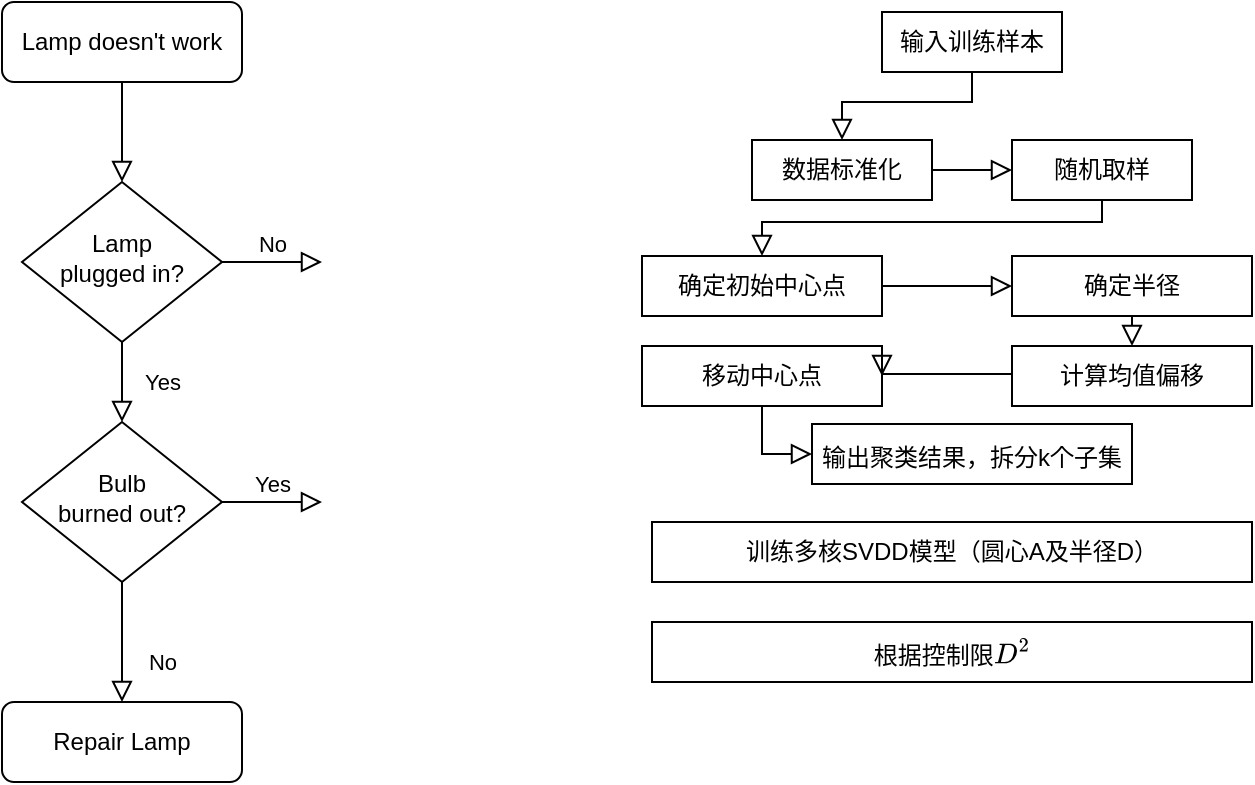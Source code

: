 <mxfile version="20.8.22" type="github">
  <diagram id="C5RBs43oDa-KdzZeNtuy" name="Page-1">
    <mxGraphModel dx="723" dy="415" grid="1" gridSize="10" guides="1" tooltips="1" connect="1" arrows="1" fold="1" page="1" pageScale="1" pageWidth="827" pageHeight="1169" math="1" shadow="0">
      <root>
        <mxCell id="WIyWlLk6GJQsqaUBKTNV-0" />
        <mxCell id="WIyWlLk6GJQsqaUBKTNV-1" parent="WIyWlLk6GJQsqaUBKTNV-0" />
        <mxCell id="WIyWlLk6GJQsqaUBKTNV-2" value="" style="rounded=0;html=1;jettySize=auto;orthogonalLoop=1;fontSize=11;endArrow=block;endFill=0;endSize=8;strokeWidth=1;shadow=0;labelBackgroundColor=none;edgeStyle=orthogonalEdgeStyle;" parent="WIyWlLk6GJQsqaUBKTNV-1" source="WIyWlLk6GJQsqaUBKTNV-3" target="WIyWlLk6GJQsqaUBKTNV-6" edge="1">
          <mxGeometry relative="1" as="geometry" />
        </mxCell>
        <mxCell id="WIyWlLk6GJQsqaUBKTNV-3" value="Lamp doesn&#39;t work" style="rounded=1;whiteSpace=wrap;html=1;fontSize=12;glass=0;strokeWidth=1;shadow=0;" parent="WIyWlLk6GJQsqaUBKTNV-1" vertex="1">
          <mxGeometry x="160" y="80" width="120" height="40" as="geometry" />
        </mxCell>
        <mxCell id="WIyWlLk6GJQsqaUBKTNV-4" value="Yes" style="rounded=0;html=1;jettySize=auto;orthogonalLoop=1;fontSize=11;endArrow=block;endFill=0;endSize=8;strokeWidth=1;shadow=0;labelBackgroundColor=none;edgeStyle=orthogonalEdgeStyle;" parent="WIyWlLk6GJQsqaUBKTNV-1" source="WIyWlLk6GJQsqaUBKTNV-6" target="WIyWlLk6GJQsqaUBKTNV-10" edge="1">
          <mxGeometry y="20" relative="1" as="geometry">
            <mxPoint as="offset" />
          </mxGeometry>
        </mxCell>
        <mxCell id="WIyWlLk6GJQsqaUBKTNV-5" value="No" style="edgeStyle=orthogonalEdgeStyle;rounded=0;html=1;jettySize=auto;orthogonalLoop=1;fontSize=11;endArrow=block;endFill=0;endSize=8;strokeWidth=1;shadow=0;labelBackgroundColor=none;" parent="WIyWlLk6GJQsqaUBKTNV-1" source="WIyWlLk6GJQsqaUBKTNV-6" edge="1">
          <mxGeometry y="10" relative="1" as="geometry">
            <mxPoint as="offset" />
            <mxPoint x="320" y="210" as="targetPoint" />
          </mxGeometry>
        </mxCell>
        <mxCell id="WIyWlLk6GJQsqaUBKTNV-6" value="Lamp&lt;br&gt;plugged in?" style="rhombus;whiteSpace=wrap;html=1;shadow=0;fontFamily=Helvetica;fontSize=12;align=center;strokeWidth=1;spacing=6;spacingTop=-4;" parent="WIyWlLk6GJQsqaUBKTNV-1" vertex="1">
          <mxGeometry x="170" y="170" width="100" height="80" as="geometry" />
        </mxCell>
        <mxCell id="WIyWlLk6GJQsqaUBKTNV-8" value="No" style="rounded=0;html=1;jettySize=auto;orthogonalLoop=1;fontSize=11;endArrow=block;endFill=0;endSize=8;strokeWidth=1;shadow=0;labelBackgroundColor=none;edgeStyle=orthogonalEdgeStyle;" parent="WIyWlLk6GJQsqaUBKTNV-1" source="WIyWlLk6GJQsqaUBKTNV-10" target="WIyWlLk6GJQsqaUBKTNV-11" edge="1">
          <mxGeometry x="0.333" y="20" relative="1" as="geometry">
            <mxPoint as="offset" />
          </mxGeometry>
        </mxCell>
        <mxCell id="WIyWlLk6GJQsqaUBKTNV-9" value="Yes" style="edgeStyle=orthogonalEdgeStyle;rounded=0;html=1;jettySize=auto;orthogonalLoop=1;fontSize=11;endArrow=block;endFill=0;endSize=8;strokeWidth=1;shadow=0;labelBackgroundColor=none;" parent="WIyWlLk6GJQsqaUBKTNV-1" source="WIyWlLk6GJQsqaUBKTNV-10" edge="1">
          <mxGeometry y="10" relative="1" as="geometry">
            <mxPoint as="offset" />
            <mxPoint x="320" y="330" as="targetPoint" />
          </mxGeometry>
        </mxCell>
        <mxCell id="WIyWlLk6GJQsqaUBKTNV-10" value="Bulb&lt;br&gt;burned out?" style="rhombus;whiteSpace=wrap;html=1;shadow=0;fontFamily=Helvetica;fontSize=12;align=center;strokeWidth=1;spacing=6;spacingTop=-4;" parent="WIyWlLk6GJQsqaUBKTNV-1" vertex="1">
          <mxGeometry x="170" y="290" width="100" height="80" as="geometry" />
        </mxCell>
        <mxCell id="WIyWlLk6GJQsqaUBKTNV-11" value="Repair Lamp" style="rounded=1;whiteSpace=wrap;html=1;fontSize=12;glass=0;strokeWidth=1;shadow=0;" parent="WIyWlLk6GJQsqaUBKTNV-1" vertex="1">
          <mxGeometry x="160" y="430" width="120" height="40" as="geometry" />
        </mxCell>
        <mxCell id="QDwFRIU--g0toRV6Prhw-1" value="&lt;font style=&quot;vertical-align: inherit;&quot;&gt;&lt;font style=&quot;vertical-align: inherit;&quot;&gt;输入训练样本&lt;/font&gt;&lt;/font&gt;" style="rounded=0;whiteSpace=wrap;html=1;" vertex="1" parent="WIyWlLk6GJQsqaUBKTNV-1">
          <mxGeometry x="600" y="85" width="90" height="30" as="geometry" />
        </mxCell>
        <mxCell id="QDwFRIU--g0toRV6Prhw-2" value="" style="rounded=0;html=1;jettySize=auto;orthogonalLoop=1;fontSize=11;endArrow=block;endFill=0;endSize=8;strokeWidth=1;shadow=0;labelBackgroundColor=none;edgeStyle=orthogonalEdgeStyle;exitX=0.5;exitY=1;exitDx=0;exitDy=0;entryX=0.5;entryY=0;entryDx=0;entryDy=0;" edge="1" parent="WIyWlLk6GJQsqaUBKTNV-1" source="QDwFRIU--g0toRV6Prhw-1" target="QDwFRIU--g0toRV6Prhw-5">
          <mxGeometry relative="1" as="geometry">
            <mxPoint x="230" y="130" as="sourcePoint" />
            <mxPoint x="230" y="180" as="targetPoint" />
            <Array as="points">
              <mxPoint x="645" y="130" />
              <mxPoint x="580" y="130" />
            </Array>
          </mxGeometry>
        </mxCell>
        <mxCell id="QDwFRIU--g0toRV6Prhw-5" value="&lt;font style=&quot;vertical-align: inherit;&quot;&gt;&lt;font style=&quot;vertical-align: inherit;&quot;&gt;数据标准化&lt;/font&gt;&lt;/font&gt;" style="rounded=0;whiteSpace=wrap;html=1;" vertex="1" parent="WIyWlLk6GJQsqaUBKTNV-1">
          <mxGeometry x="535" y="149" width="90" height="30" as="geometry" />
        </mxCell>
        <mxCell id="QDwFRIU--g0toRV6Prhw-6" value="&lt;font style=&quot;vertical-align: inherit;&quot;&gt;&lt;font style=&quot;vertical-align: inherit;&quot;&gt;随机取样&lt;/font&gt;&lt;/font&gt;" style="rounded=0;whiteSpace=wrap;html=1;" vertex="1" parent="WIyWlLk6GJQsqaUBKTNV-1">
          <mxGeometry x="665" y="149" width="90" height="30" as="geometry" />
        </mxCell>
        <mxCell id="QDwFRIU--g0toRV6Prhw-9" value="" style="edgeStyle=orthogonalEdgeStyle;rounded=0;html=1;jettySize=auto;orthogonalLoop=1;fontSize=11;endArrow=block;endFill=0;endSize=8;strokeWidth=1;shadow=0;labelBackgroundColor=none;exitX=1;exitY=0.5;exitDx=0;exitDy=0;entryX=0;entryY=0.5;entryDx=0;entryDy=0;" edge="1" parent="WIyWlLk6GJQsqaUBKTNV-1" source="QDwFRIU--g0toRV6Prhw-5" target="QDwFRIU--g0toRV6Prhw-6">
          <mxGeometry y="10" relative="1" as="geometry">
            <mxPoint as="offset" />
            <mxPoint x="175" y="220" as="sourcePoint" />
            <mxPoint x="225" y="220" as="targetPoint" />
            <Array as="points">
              <mxPoint x="650" y="164" />
              <mxPoint x="650" y="164" />
            </Array>
          </mxGeometry>
        </mxCell>
        <mxCell id="QDwFRIU--g0toRV6Prhw-10" value="&lt;font style=&quot;vertical-align: inherit;&quot;&gt;&lt;font style=&quot;vertical-align: inherit;&quot;&gt;确定初始中心点&lt;/font&gt;&lt;/font&gt;" style="rounded=0;whiteSpace=wrap;html=1;" vertex="1" parent="WIyWlLk6GJQsqaUBKTNV-1">
          <mxGeometry x="480" y="207" width="120" height="30" as="geometry" />
        </mxCell>
        <mxCell id="QDwFRIU--g0toRV6Prhw-11" value="&lt;font style=&quot;vertical-align: inherit;&quot;&gt;&lt;font style=&quot;vertical-align: inherit;&quot;&gt;确定半径&lt;/font&gt;&lt;/font&gt;" style="rounded=0;whiteSpace=wrap;html=1;" vertex="1" parent="WIyWlLk6GJQsqaUBKTNV-1">
          <mxGeometry x="665" y="207" width="120" height="30" as="geometry" />
        </mxCell>
        <mxCell id="QDwFRIU--g0toRV6Prhw-12" value="&lt;font style=&quot;vertical-align: inherit;&quot;&gt;&lt;font style=&quot;vertical-align: inherit;&quot;&gt;计算均值偏移&lt;/font&gt;&lt;/font&gt;" style="rounded=0;whiteSpace=wrap;html=1;" vertex="1" parent="WIyWlLk6GJQsqaUBKTNV-1">
          <mxGeometry x="665" y="252" width="120" height="30" as="geometry" />
        </mxCell>
        <mxCell id="QDwFRIU--g0toRV6Prhw-13" value="&lt;font style=&quot;vertical-align: inherit;&quot;&gt;&lt;font style=&quot;vertical-align: inherit;&quot;&gt;移动中心点&lt;/font&gt;&lt;/font&gt;" style="rounded=0;whiteSpace=wrap;html=1;" vertex="1" parent="WIyWlLk6GJQsqaUBKTNV-1">
          <mxGeometry x="480" y="252" width="120" height="30" as="geometry" />
        </mxCell>
        <mxCell id="QDwFRIU--g0toRV6Prhw-14" value="&lt;font style=&quot;vertical-align: inherit;&quot;&gt;&lt;font style=&quot;vertical-align: inherit;&quot;&gt;输出聚类结果，&lt;/font&gt;&lt;/font&gt;拆分k个子集&lt;span style=&quot;font-size: medium; text-align: start;&quot;&gt;&lt;/span&gt;" style="rounded=0;whiteSpace=wrap;html=1;" vertex="1" parent="WIyWlLk6GJQsqaUBKTNV-1">
          <mxGeometry x="565" y="291" width="160" height="30" as="geometry" />
        </mxCell>
        <mxCell id="QDwFRIU--g0toRV6Prhw-15" value="" style="rounded=0;html=1;jettySize=auto;orthogonalLoop=1;fontSize=11;endArrow=block;endFill=0;endSize=8;strokeWidth=1;shadow=0;labelBackgroundColor=none;edgeStyle=orthogonalEdgeStyle;exitX=0.5;exitY=1;exitDx=0;exitDy=0;entryX=0.5;entryY=0;entryDx=0;entryDy=0;" edge="1" parent="WIyWlLk6GJQsqaUBKTNV-1" source="QDwFRIU--g0toRV6Prhw-6" target="QDwFRIU--g0toRV6Prhw-10">
          <mxGeometry relative="1" as="geometry">
            <mxPoint x="710" y="185" as="sourcePoint" />
            <mxPoint x="590" y="165" as="targetPoint" />
            <Array as="points">
              <mxPoint x="710" y="190" />
              <mxPoint x="540" y="190" />
            </Array>
          </mxGeometry>
        </mxCell>
        <mxCell id="QDwFRIU--g0toRV6Prhw-16" value="" style="edgeStyle=orthogonalEdgeStyle;rounded=0;html=1;jettySize=auto;orthogonalLoop=1;fontSize=11;endArrow=block;endFill=0;endSize=8;strokeWidth=1;shadow=0;labelBackgroundColor=none;exitX=1;exitY=0.5;exitDx=0;exitDy=0;entryX=0;entryY=0.5;entryDx=0;entryDy=0;" edge="1" parent="WIyWlLk6GJQsqaUBKTNV-1" source="QDwFRIU--g0toRV6Prhw-10" target="QDwFRIU--g0toRV6Prhw-11">
          <mxGeometry y="10" relative="1" as="geometry">
            <mxPoint as="offset" />
            <mxPoint x="635" y="180" as="sourcePoint" />
            <mxPoint x="675" y="180" as="targetPoint" />
            <Array as="points">
              <mxPoint x="630" y="222" />
              <mxPoint x="630" y="222" />
            </Array>
          </mxGeometry>
        </mxCell>
        <mxCell id="QDwFRIU--g0toRV6Prhw-17" value="" style="edgeStyle=orthogonalEdgeStyle;rounded=0;html=1;jettySize=auto;orthogonalLoop=1;fontSize=11;endArrow=block;endFill=0;endSize=8;strokeWidth=1;shadow=0;labelBackgroundColor=none;exitX=0.5;exitY=1;exitDx=0;exitDy=0;entryX=0.5;entryY=0;entryDx=0;entryDy=0;" edge="1" parent="WIyWlLk6GJQsqaUBKTNV-1" source="QDwFRIU--g0toRV6Prhw-11" target="QDwFRIU--g0toRV6Prhw-12">
          <mxGeometry y="10" relative="1" as="geometry">
            <mxPoint as="offset" />
            <mxPoint x="610" y="232" as="sourcePoint" />
            <mxPoint x="675" y="232" as="targetPoint" />
            <Array as="points" />
          </mxGeometry>
        </mxCell>
        <mxCell id="QDwFRIU--g0toRV6Prhw-19" value="" style="edgeStyle=orthogonalEdgeStyle;rounded=0;html=1;jettySize=auto;orthogonalLoop=1;fontSize=11;endArrow=block;endFill=0;endSize=8;strokeWidth=1;shadow=0;labelBackgroundColor=none;exitX=0;exitY=0.5;exitDx=0;exitDy=0;entryX=1;entryY=0.5;entryDx=0;entryDy=0;" edge="1" parent="WIyWlLk6GJQsqaUBKTNV-1" source="QDwFRIU--g0toRV6Prhw-12" target="QDwFRIU--g0toRV6Prhw-13">
          <mxGeometry y="10" relative="1" as="geometry">
            <mxPoint as="offset" />
            <mxPoint x="610" y="232" as="sourcePoint" />
            <mxPoint x="675" y="232" as="targetPoint" />
            <Array as="points">
              <mxPoint x="665" y="266" />
              <mxPoint x="600" y="266" />
            </Array>
          </mxGeometry>
        </mxCell>
        <mxCell id="QDwFRIU--g0toRV6Prhw-20" value="" style="edgeStyle=orthogonalEdgeStyle;rounded=0;html=1;jettySize=auto;orthogonalLoop=1;fontSize=11;endArrow=block;endFill=0;endSize=8;strokeWidth=1;shadow=0;labelBackgroundColor=none;entryX=0;entryY=0.5;entryDx=0;entryDy=0;exitX=0.5;exitY=1;exitDx=0;exitDy=0;" edge="1" parent="WIyWlLk6GJQsqaUBKTNV-1" source="QDwFRIU--g0toRV6Prhw-13" target="QDwFRIU--g0toRV6Prhw-14">
          <mxGeometry y="10" relative="1" as="geometry">
            <mxPoint as="offset" />
            <mxPoint x="540" y="290" as="sourcePoint" />
            <mxPoint x="565" y="301" as="targetPoint" />
            <Array as="points">
              <mxPoint x="540" y="306" />
            </Array>
          </mxGeometry>
        </mxCell>
        <mxCell id="QDwFRIU--g0toRV6Prhw-21" value="训练多核SVDD模型（圆心A及半径D）" style="rounded=0;whiteSpace=wrap;html=1;" vertex="1" parent="WIyWlLk6GJQsqaUBKTNV-1">
          <mxGeometry x="485" y="340" width="300" height="30" as="geometry" />
        </mxCell>
        <mxCell id="QDwFRIU--g0toRV6Prhw-22" value="根据控制限&lt;svg style=&quot;vertical-align: 0px;&quot; xmlns:xlink=&quot;http://www.w3.org/1999/xlink&quot; viewBox=&quot;0 -883.9 1264.6 883.9&quot; role=&quot;img&quot; height=&quot;2ex&quot; width=&quot;2.861ex&quot; xmlns=&quot;http://www.w3.org/2000/svg&quot;&gt;&lt;defs&gt;&lt;path d=&quot;M287 628Q287 635 230 637Q207 637 200 638T193 647Q193 655 197 667T204 682Q206 683 403 683Q570 682 590 682T630 676Q702 659 752 597T803 431Q803 275 696 151T444 3L430 1L236 0H125H72Q48 0 41 2T33 11Q33 13 36 25Q40 41 44 43T67 46Q94 46 127 49Q141 52 146 61Q149 65 218 339T287 628ZM703 469Q703 507 692 537T666 584T629 613T590 629T555 636Q553 636 541 636T512 636T479 637H436Q392 637 386 627Q384 623 313 339T242 52Q242 48 253 48T330 47Q335 47 349 47T373 46Q499 46 581 128Q617 164 640 212T683 339T703 469Z&quot; id=&quot;MJX-1-TEX-I-1D437&quot;&gt;&lt;/path&gt;&lt;path d=&quot;M109 429Q82 429 66 447T50 491Q50 562 103 614T235 666Q326 666 387 610T449 465Q449 422 429 383T381 315T301 241Q265 210 201 149L142 93L218 92Q375 92 385 97Q392 99 409 186V189H449V186Q448 183 436 95T421 3V0H50V19V31Q50 38 56 46T86 81Q115 113 136 137Q145 147 170 174T204 211T233 244T261 278T284 308T305 340T320 369T333 401T340 431T343 464Q343 527 309 573T212 619Q179 619 154 602T119 569T109 550Q109 549 114 549Q132 549 151 535T170 489Q170 464 154 447T109 429Z&quot; id=&quot;MJX-1-TEX-N-32&quot;&gt;&lt;/path&gt;&lt;/defs&gt;&lt;g transform=&quot;scale(1,-1)&quot; stroke-width=&quot;0&quot; fill=&quot;currentColor&quot; stroke=&quot;currentColor&quot;&gt;&lt;g data-mml-node=&quot;math&quot;&gt;&lt;g data-mml-node=&quot;msup&quot;&gt;&lt;g data-mml-node=&quot;mi&quot;&gt;&lt;use xlink:href=&quot;#MJX-1-TEX-I-1D437&quot; data-c=&quot;1D437&quot;&gt;&lt;/use&gt;&lt;/g&gt;&lt;g transform=&quot;translate(861,413) scale(0.707)&quot; data-mml-node=&quot;mn&quot;&gt;&lt;use xlink:href=&quot;#MJX-1-TEX-N-32&quot; data-c=&quot;32&quot;&gt;&lt;/use&gt;&lt;/g&gt;&lt;/g&gt;&lt;/g&gt;&lt;/g&gt;&lt;/svg&gt;&lt;span style=&quot;font-size: medium; text-align: start;&quot;&gt;&lt;/span&gt;" style="rounded=0;whiteSpace=wrap;html=1;" vertex="1" parent="WIyWlLk6GJQsqaUBKTNV-1">
          <mxGeometry x="485" y="390" width="300" height="30" as="geometry" />
        </mxCell>
      </root>
    </mxGraphModel>
  </diagram>
</mxfile>
